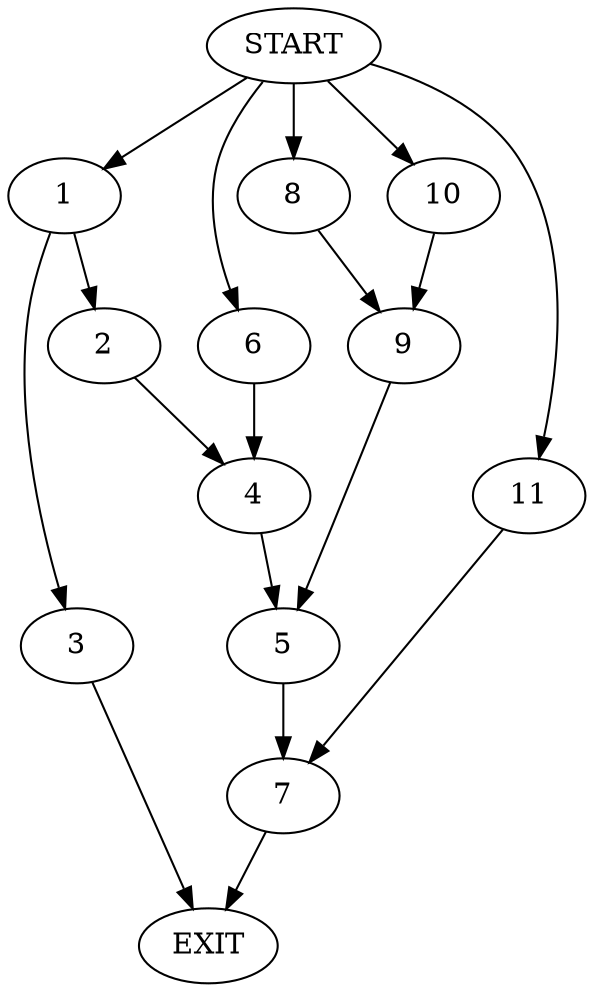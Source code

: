 digraph {
0 [label="START"]
12 [label="EXIT"]
0 -> 1
1 -> 2
1 -> 3
3 -> 12
2 -> 4
4 -> 5
0 -> 6
6 -> 4
5 -> 7
0 -> 8
8 -> 9
9 -> 5
0 -> 10
10 -> 9
7 -> 12
0 -> 11
11 -> 7
}
